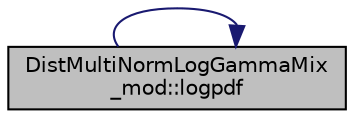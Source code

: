 digraph "DistMultiNormLogGammaMix_mod::logpdf"
{
 // LATEX_PDF_SIZE
  edge [fontname="Helvetica",fontsize="10",labelfontname="Helvetica",labelfontsize="10"];
  node [fontname="Helvetica",fontsize="10",shape=record];
  rankdir="RL";
  Node1 [label="DistMultiNormLogGammaMix\l_mod::logpdf",height=0.2,width=0.4,color="black", fillcolor="grey75", style="filled", fontcolor="black",tooltip="Return the normalized (integrating to one) log-value of the NormGrid objective function."];
  Node1 -> Node1 [dir="back",color="midnightblue",fontsize="10",style="solid",fontname="Helvetica"];
}
